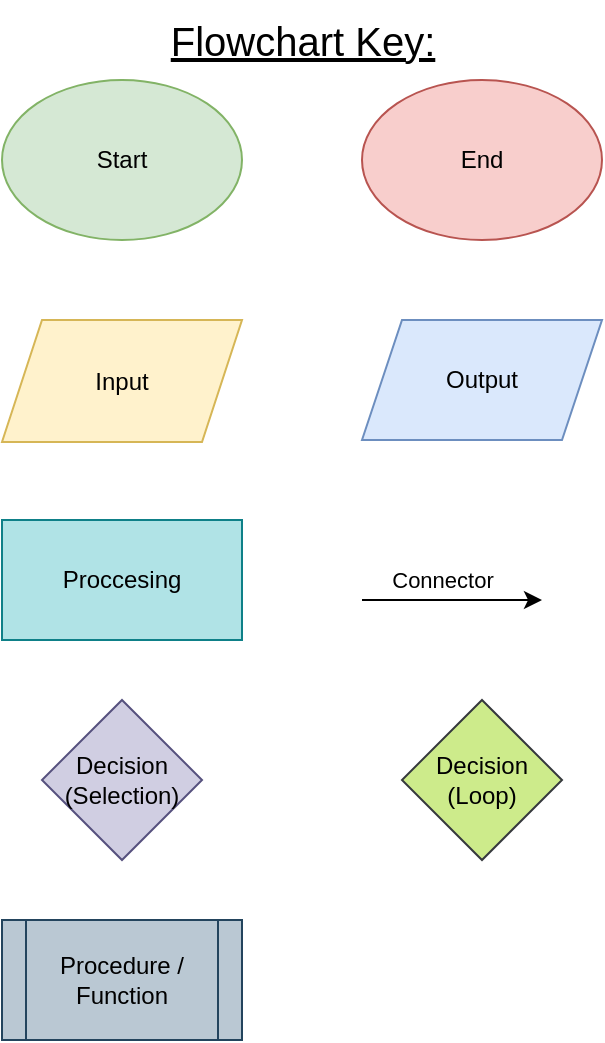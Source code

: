 <mxfile version="23.1.0" type="device">
  <diagram name="Page-1" id="DeJB2czDSN_dIi8B3RCe">
    <mxGraphModel dx="1434" dy="1949" grid="1" gridSize="10" guides="1" tooltips="1" connect="1" arrows="1" fold="1" page="1" pageScale="1" pageWidth="827" pageHeight="1169" math="0" shadow="0">
      <root>
        <mxCell id="0" />
        <mxCell id="1" parent="0" />
        <mxCell id="GwU9TqXV4x6sd4GeaGwo-1" value="Start" style="ellipse;whiteSpace=wrap;html=1;fillColor=#d5e8d4;strokeColor=#82b366;" parent="1" vertex="1">
          <mxGeometry x="50" y="-250" width="120" height="80" as="geometry" />
        </mxCell>
        <mxCell id="GwU9TqXV4x6sd4GeaGwo-2" value="End" style="ellipse;whiteSpace=wrap;html=1;fillColor=#f8cecc;strokeColor=#b85450;" parent="1" vertex="1">
          <mxGeometry x="230" y="-250" width="120" height="80" as="geometry" />
        </mxCell>
        <mxCell id="GwU9TqXV4x6sd4GeaGwo-3" value="Input" style="shape=parallelogram;perimeter=parallelogramPerimeter;whiteSpace=wrap;html=1;fixedSize=1;fillColor=#fff2cc;strokeColor=#d6b656;" parent="1" vertex="1">
          <mxGeometry x="50" y="-130" width="120" height="61" as="geometry" />
        </mxCell>
        <mxCell id="GwU9TqXV4x6sd4GeaGwo-4" value="Output" style="shape=parallelogram;perimeter=parallelogramPerimeter;whiteSpace=wrap;html=1;fixedSize=1;fillColor=#dae8fc;strokeColor=#6c8ebf;" parent="1" vertex="1">
          <mxGeometry x="230" y="-130" width="120" height="60" as="geometry" />
        </mxCell>
        <mxCell id="GwU9TqXV4x6sd4GeaGwo-5" value="Proccesing" style="rounded=0;whiteSpace=wrap;html=1;fillColor=#b0e3e6;strokeColor=#0e8088;" parent="1" vertex="1">
          <mxGeometry x="50" y="-30" width="120" height="60" as="geometry" />
        </mxCell>
        <mxCell id="GwU9TqXV4x6sd4GeaGwo-6" value="Decision (Selection)" style="rhombus;whiteSpace=wrap;html=1;fillColor=#d0cee2;strokeColor=#56517e;" parent="1" vertex="1">
          <mxGeometry x="70" y="60" width="80" height="80" as="geometry" />
        </mxCell>
        <mxCell id="GwU9TqXV4x6sd4GeaGwo-7" value="Decision (Loop)" style="rhombus;whiteSpace=wrap;html=1;fillColor=#cdeb8b;strokeColor=#36393d;" parent="1" vertex="1">
          <mxGeometry x="250" y="60" width="80" height="80" as="geometry" />
        </mxCell>
        <mxCell id="GwU9TqXV4x6sd4GeaGwo-8" value="" style="endArrow=classic;html=1;rounded=0;" parent="1" edge="1">
          <mxGeometry width="50" height="50" relative="1" as="geometry">
            <mxPoint x="230" y="10" as="sourcePoint" />
            <mxPoint x="320" y="10" as="targetPoint" />
          </mxGeometry>
        </mxCell>
        <mxCell id="GwU9TqXV4x6sd4GeaGwo-9" value="Connector" style="edgeLabel;html=1;align=center;verticalAlign=middle;resizable=0;points=[];" parent="GwU9TqXV4x6sd4GeaGwo-8" connectable="0" vertex="1">
          <mxGeometry x="-0.689" y="4" relative="1" as="geometry">
            <mxPoint x="26" y="-6" as="offset" />
          </mxGeometry>
        </mxCell>
        <mxCell id="GwU9TqXV4x6sd4GeaGwo-10" value="&lt;font style=&quot;font-size: 20px;&quot;&gt;&lt;u&gt;Flowchart Key:&lt;/u&gt;&lt;/font&gt;" style="text;html=1;align=center;verticalAlign=middle;resizable=0;points=[];autosize=1;strokeColor=none;fillColor=none;" parent="1" vertex="1">
          <mxGeometry x="120" y="-290" width="160" height="40" as="geometry" />
        </mxCell>
        <mxCell id="GwU9TqXV4x6sd4GeaGwo-11" value="Procedure / Function" style="shape=process;whiteSpace=wrap;html=1;backgroundOutline=1;fillColor=#bac8d3;strokeColor=#23445d;" parent="1" vertex="1">
          <mxGeometry x="50" y="170" width="120" height="60" as="geometry" />
        </mxCell>
      </root>
    </mxGraphModel>
  </diagram>
</mxfile>
